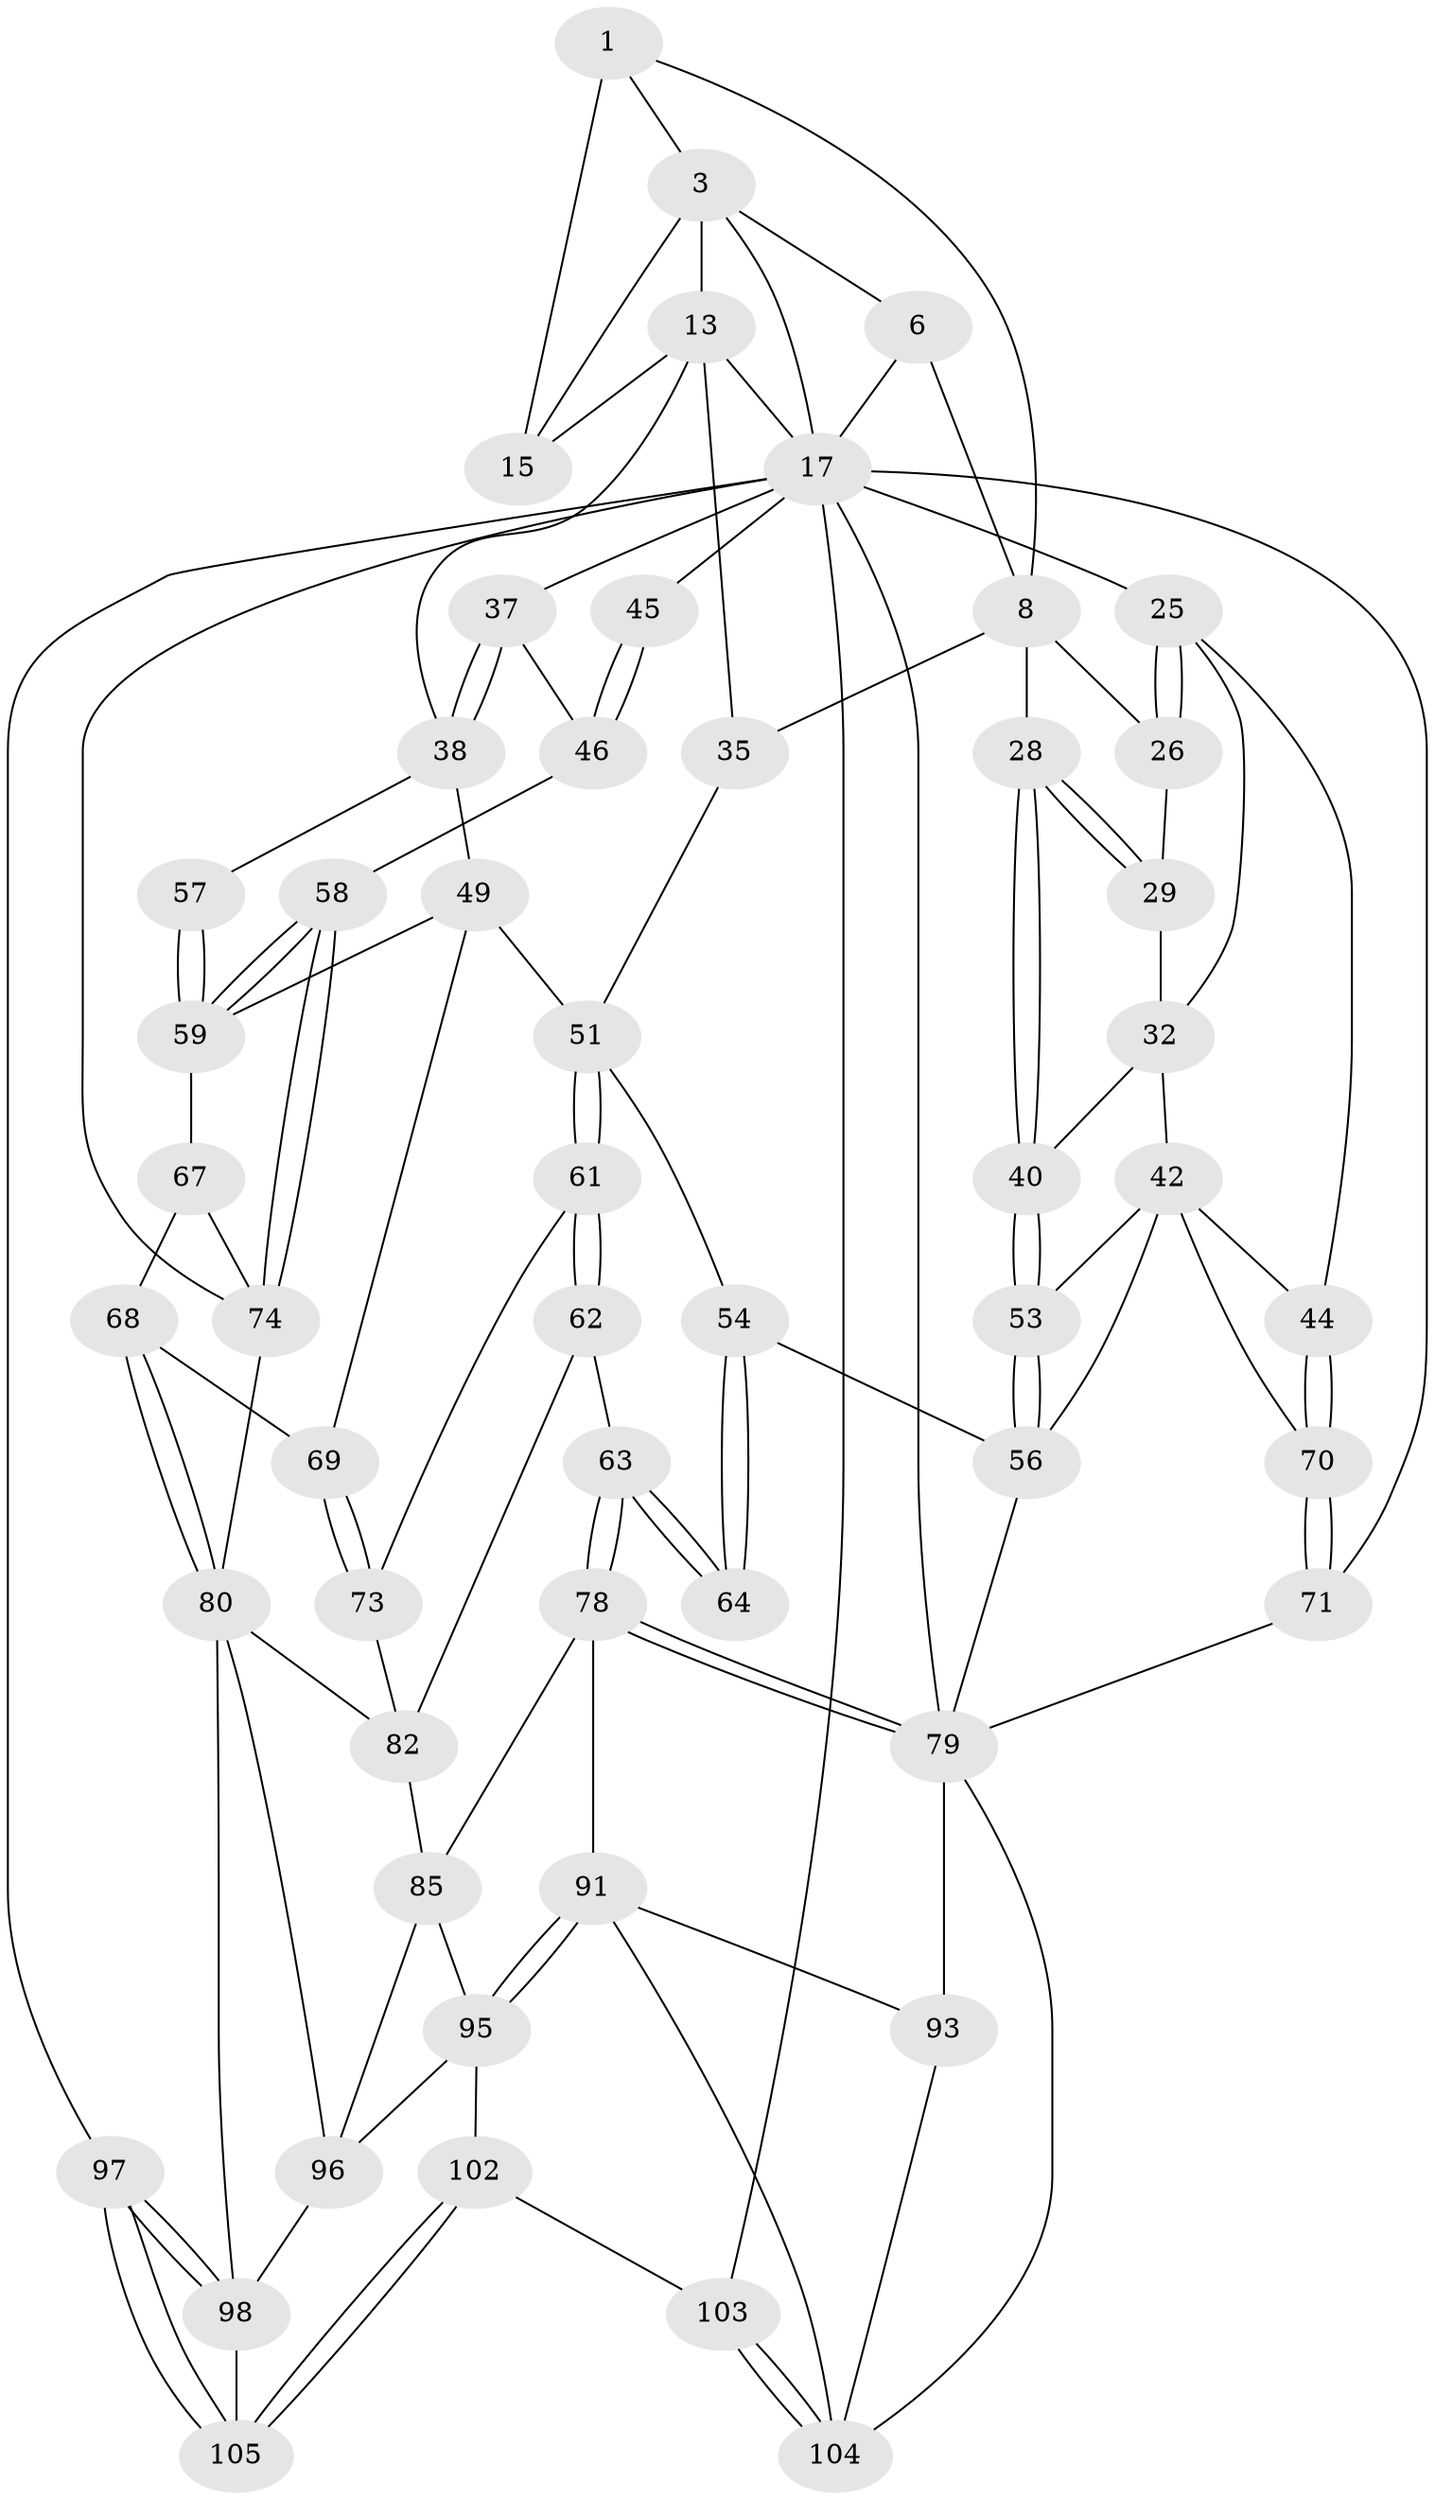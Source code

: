 // original degree distribution, {3: 0.027777777777777776, 4: 0.2222222222222222, 5: 0.5277777777777778, 6: 0.2222222222222222}
// Generated by graph-tools (version 1.1) at 2025/16/03/09/25 04:16:59]
// undirected, 54 vertices, 123 edges
graph export_dot {
graph [start="1"]
  node [color=gray90,style=filled];
  1 [pos="+0.47003380933586875+0",super="+2+7"];
  3 [pos="+0.6926481262485484+0.04312995991821211",super="+14+4"];
  6 [pos="+0.44346358339219216+0",super="+11"];
  8 [pos="+0.4773343242863717+0.21256456447751085",super="+9"];
  13 [pos="+0.6941851737466747+0.16125440755272732",super="+22"];
  15 [pos="+0.6019731272013535+0.12288912461777514",super="+16"];
  17 [pos="+1+0",super="+21+65+18"];
  25 [pos="+0+0",super="+31"];
  26 [pos="+0.21618117591111666+0.051674558695104865"];
  28 [pos="+0.2993693014927484+0.36040295016076207"];
  29 [pos="+0.25817885244999167+0.33079994675991475",super="+30+34"];
  32 [pos="+0+0.21919977951532524",super="+39+33"];
  35 [pos="+0.4747517278830653+0.3994232986683971"];
  37 [pos="+0.9122711700645916+0.325548146420576",super="+47"];
  38 [pos="+0.7549427185646085+0.3543217788635269",super="+48"];
  40 [pos="+0.2600431592470444+0.4285556869062088"];
  42 [pos="+0.10643193045952465+0.42804358092921724",super="+43"];
  44 [pos="+0+0.47425454288437296"];
  45 [pos="+1+0.4566114631205644"];
  46 [pos="+1+0.4529127816429449"];
  49 [pos="+0.7359565870182556+0.43441880474954386",super="+50"];
  51 [pos="+0.5547262281739597+0.48823969040526466",super="+52"];
  53 [pos="+0.2219752956971515+0.5251757496902699"];
  54 [pos="+0.41604175641604985+0.49452249237326346",super="+55"];
  56 [pos="+0.22190609658875057+0.5282380181096441",super="+76"];
  57 [pos="+0.9153765500168835+0.4461781007795931"];
  58 [pos="+0.8829994215051611+0.5728965354158431"];
  59 [pos="+0.8676171255275282+0.5554481456870288",super="+60"];
  61 [pos="+0.543583744439662+0.5563575435530812"];
  62 [pos="+0.4827886683300153+0.6242774570547224"];
  63 [pos="+0.4587588678194135+0.6357746132423703"];
  64 [pos="+0.45115928718933734+0.6262698031667531"];
  67 [pos="+0.7306156102256786+0.6293611283684144"];
  68 [pos="+0.699205153872333+0.6251643871220045"];
  69 [pos="+0.6945642783108965+0.6223066741242117"];
  70 [pos="+0+0.7426626415464888",super="+87"];
  71 [pos="+0+1",super="+90"];
  73 [pos="+0.6455265586277162+0.635344223552212"];
  74 [pos="+0.8936851654629898+0.6538591844889894",super="+75"];
  78 [pos="+0.42739619009813024+0.6831054576405923",super="+86"];
  79 [pos="+0.24827621305694683+0.6970749660261943",super="+88"];
  80 [pos="+0.7115199692453024+0.707640311877423",super="+81+84"];
  82 [pos="+0.6075433985807241+0.7314641539948576",super="+83"];
  85 [pos="+0.5656515108108512+0.7506360787132134",super="+94"];
  91 [pos="+0.45018733330752175+0.8325245575686504",super="+92"];
  93 [pos="+0.25744050694939463+0.8238693592887403"];
  95 [pos="+0.4958866997975624+0.8505618898494016",super="+101"];
  96 [pos="+0.6533051957185807+0.7827718309261954",super="+100"];
  97 [pos="+1+1"];
  98 [pos="+0.8408459696032498+0.7439730854429893",super="+99"];
  102 [pos="+0.5580683931198807+1"];
  103 [pos="+0.39518630991479015+1"];
  104 [pos="+0.35850318383956215+1",super="+108"];
  105 [pos="+0.9429360243674478+1"];
  1 -- 3;
  1 -- 15 [weight=2];
  1 -- 8;
  3 -- 13 [weight=2];
  3 -- 15;
  3 -- 17 [weight=2];
  3 -- 6;
  6 -- 17;
  6 -- 8;
  8 -- 35;
  8 -- 26;
  8 -- 28;
  13 -- 17;
  13 -- 35;
  13 -- 38;
  13 -- 15;
  17 -- 103;
  17 -- 71;
  17 -- 25;
  17 -- 74;
  17 -- 45 [weight=2];
  17 -- 97;
  17 -- 37;
  17 -- 79;
  25 -- 26;
  25 -- 26;
  25 -- 32;
  25 -- 44;
  26 -- 29;
  28 -- 29;
  28 -- 29;
  28 -- 40;
  28 -- 40;
  29 -- 32 [weight=3];
  32 -- 40;
  32 -- 42;
  35 -- 51;
  37 -- 38;
  37 -- 38;
  37 -- 46;
  38 -- 49;
  38 -- 57;
  40 -- 53;
  40 -- 53;
  42 -- 53;
  42 -- 56;
  42 -- 44;
  42 -- 70;
  44 -- 70;
  44 -- 70;
  45 -- 46;
  45 -- 46;
  46 -- 58;
  49 -- 59;
  49 -- 51;
  49 -- 69;
  51 -- 61;
  51 -- 61;
  51 -- 54;
  53 -- 56;
  53 -- 56;
  54 -- 64 [weight=2];
  54 -- 64;
  54 -- 56;
  56 -- 79;
  57 -- 59;
  57 -- 59;
  58 -- 59;
  58 -- 59;
  58 -- 74;
  58 -- 74;
  59 -- 67;
  61 -- 62;
  61 -- 62;
  61 -- 73;
  62 -- 63;
  62 -- 82;
  63 -- 64;
  63 -- 64;
  63 -- 78;
  63 -- 78;
  67 -- 68;
  67 -- 74;
  68 -- 69;
  68 -- 80;
  68 -- 80;
  69 -- 73;
  69 -- 73;
  70 -- 71 [weight=2];
  70 -- 71;
  71 -- 79;
  73 -- 82;
  74 -- 80;
  78 -- 79;
  78 -- 79;
  78 -- 91;
  78 -- 85;
  79 -- 93;
  79 -- 104;
  80 -- 82;
  80 -- 96;
  80 -- 98;
  82 -- 85;
  85 -- 96;
  85 -- 95;
  91 -- 95;
  91 -- 95;
  91 -- 104;
  91 -- 93;
  93 -- 104;
  95 -- 96;
  95 -- 102;
  96 -- 98;
  97 -- 98;
  97 -- 98;
  97 -- 105;
  97 -- 105;
  98 -- 105;
  102 -- 103;
  102 -- 105;
  102 -- 105;
  103 -- 104;
  103 -- 104;
}
